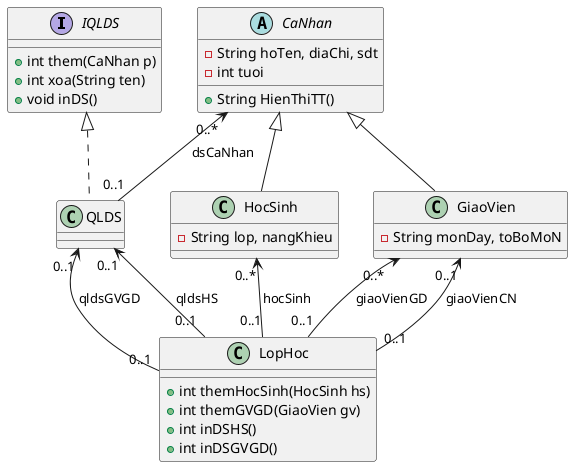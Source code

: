 @startuml
'https://plantuml.com/class-diagram

interface IQLDS{
    + int them(CaNhan p)
    + int xoa(String ten)
    + void inDS()
}

abstract CaNhan{
    - String hoTen, diaChi, sdt
    - int tuoi
    + String HienThiTT()
}

class QLDS{}

class HocSinh{
    - String lop, nangKhieu
}

class GiaoVien{
    - String monDay, toBoMoN
}

class LopHoc{
    + int themHocSinh(HocSinh hs)
    + int themGVGD(GiaoVien gv)
    + int inDSHS()
    + int inDSGVGD()
}

CaNhan "0..*" <-- "0..1" QLDS : dsCaNhan
QLDS "0..1" <-- "0..1" LopHoc : qldsGVGD
QLDS "0..1" <-- "0..1" LopHoc : qldsHS
GiaoVien "0..*" <-- "0..1" LopHoc : giaoVienGD
GiaoVien "0..1" <-- "0..1" LopHoc : giaoVienCN
HocSinh "0..*" <-- "0..1" LopHoc : hocSinh

CaNhan <|-- HocSinh
CaNhan <|-- GiaoVien
IQLDS <|.. QLDS

@enduml